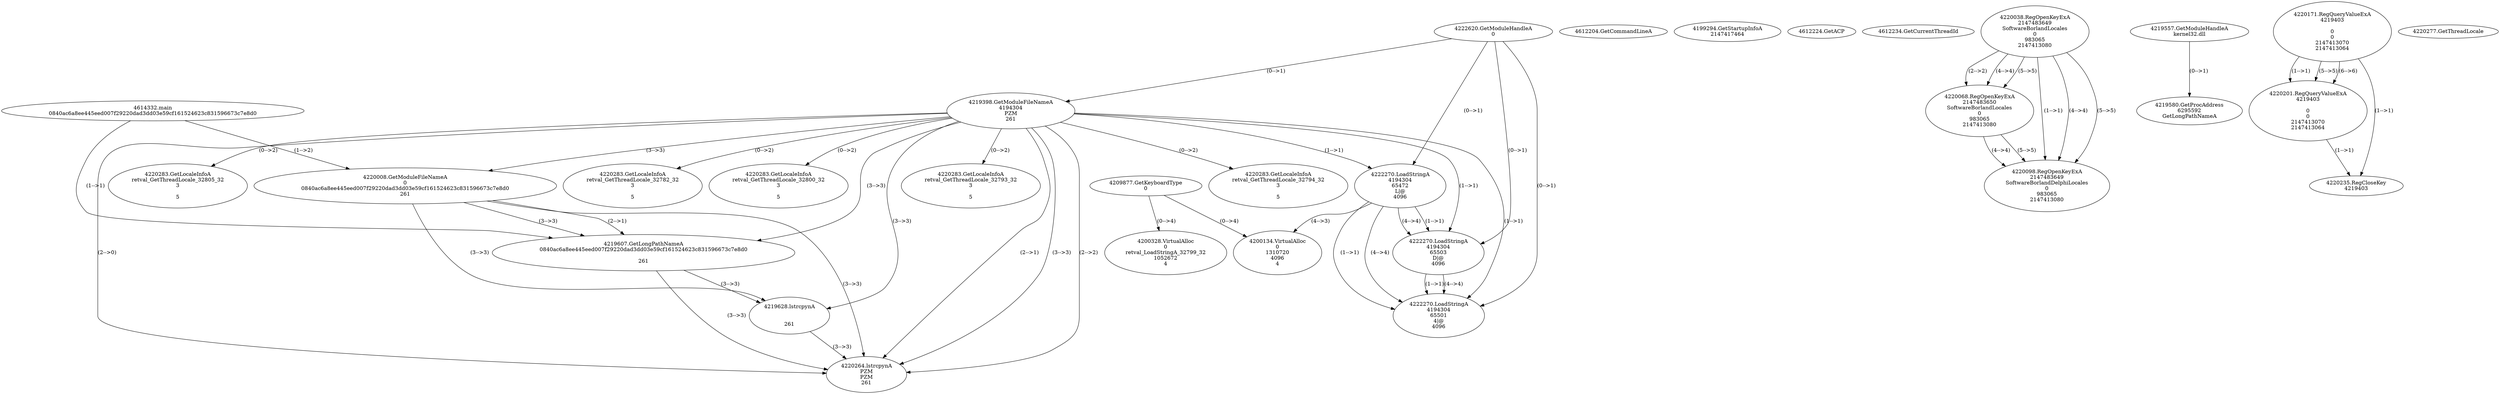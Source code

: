 // Global SCDG with merge call
digraph {
	0 [label="4614332.main
0840ac6a8ee445eed007f29220dad3dd03e59cf161524623c831596673c7e8d0"]
	1 [label="4222620.GetModuleHandleA
0"]
	2 [label="4209877.GetKeyboardType
0"]
	3 [label="4612204.GetCommandLineA
"]
	4 [label="4199294.GetStartupInfoA
2147417464"]
	5 [label="4612224.GetACP
"]
	6 [label="4612234.GetCurrentThreadId
"]
	7 [label="4219398.GetModuleFileNameA
4194304
PZM
261"]
	1 -> 7 [label="(0-->1)"]
	8 [label="4220008.GetModuleFileNameA
0
0840ac6a8ee445eed007f29220dad3dd03e59cf161524623c831596673c7e8d0
261"]
	0 -> 8 [label="(1-->2)"]
	7 -> 8 [label="(3-->3)"]
	9 [label="4220038.RegOpenKeyExA
2147483649
Software\Borland\Locales
0
983065
2147413080"]
	10 [label="4220068.RegOpenKeyExA
2147483650
Software\Borland\Locales
0
983065
2147413080"]
	9 -> 10 [label="(2-->2)"]
	9 -> 10 [label="(4-->4)"]
	9 -> 10 [label="(5-->5)"]
	11 [label="4219557.GetModuleHandleA
kernel32.dll"]
	12 [label="4219580.GetProcAddress
6295592
GetLongPathNameA"]
	11 -> 12 [label="(0-->1)"]
	13 [label="4219607.GetLongPathNameA
0840ac6a8ee445eed007f29220dad3dd03e59cf161524623c831596673c7e8d0

261"]
	0 -> 13 [label="(1-->1)"]
	8 -> 13 [label="(2-->1)"]
	7 -> 13 [label="(3-->3)"]
	8 -> 13 [label="(3-->3)"]
	14 [label="4219628.lstrcpynA


261"]
	7 -> 14 [label="(3-->3)"]
	8 -> 14 [label="(3-->3)"]
	13 -> 14 [label="(3-->3)"]
	15 [label="4220171.RegQueryValueExA
4219403

0
0
2147413070
2147413064"]
	16 [label="4220201.RegQueryValueExA
4219403

0
0
2147413070
2147413064"]
	15 -> 16 [label="(1-->1)"]
	15 -> 16 [label="(5-->5)"]
	15 -> 16 [label="(6-->6)"]
	17 [label="4220235.RegCloseKey
4219403"]
	15 -> 17 [label="(1-->1)"]
	16 -> 17 [label="(1-->1)"]
	18 [label="4220264.lstrcpynA
PZM
PZM
261"]
	7 -> 18 [label="(2-->1)"]
	7 -> 18 [label="(2-->2)"]
	7 -> 18 [label="(3-->3)"]
	8 -> 18 [label="(3-->3)"]
	13 -> 18 [label="(3-->3)"]
	14 -> 18 [label="(3-->3)"]
	7 -> 18 [label="(2-->0)"]
	19 [label="4220277.GetThreadLocale
"]
	20 [label="4220283.GetLocaleInfoA
retval_GetThreadLocale_32794_32
3

5"]
	7 -> 20 [label="(0-->2)"]
	21 [label="4222270.LoadStringA
4194304
65472
L|@
4096"]
	1 -> 21 [label="(0-->1)"]
	7 -> 21 [label="(1-->1)"]
	22 [label="4200134.VirtualAlloc
0
1310720
4096
4"]
	21 -> 22 [label="(4-->3)"]
	2 -> 22 [label="(0-->4)"]
	23 [label="4220098.RegOpenKeyExA
2147483649
Software\Borland\Delphi\Locales
0
983065
2147413080"]
	9 -> 23 [label="(1-->1)"]
	9 -> 23 [label="(4-->4)"]
	10 -> 23 [label="(4-->4)"]
	9 -> 23 [label="(5-->5)"]
	10 -> 23 [label="(5-->5)"]
	24 [label="4220283.GetLocaleInfoA
retval_GetThreadLocale_32805_32
3

5"]
	7 -> 24 [label="(0-->2)"]
	25 [label="4220283.GetLocaleInfoA
retval_GetThreadLocale_32782_32
3

5"]
	7 -> 25 [label="(0-->2)"]
	26 [label="4222270.LoadStringA
4194304
65503
D|@
4096"]
	1 -> 26 [label="(0-->1)"]
	7 -> 26 [label="(1-->1)"]
	21 -> 26 [label="(1-->1)"]
	21 -> 26 [label="(4-->4)"]
	27 [label="4220283.GetLocaleInfoA
retval_GetThreadLocale_32800_32
3

5"]
	7 -> 27 [label="(0-->2)"]
	28 [label="4220283.GetLocaleInfoA
retval_GetThreadLocale_32793_32
3

5"]
	7 -> 28 [label="(0-->2)"]
	29 [label="4200328.VirtualAlloc
0
retval_LoadStringA_32799_32
1052672
4"]
	2 -> 29 [label="(0-->4)"]
	30 [label="4222270.LoadStringA
4194304
65501
4|@
4096"]
	1 -> 30 [label="(0-->1)"]
	7 -> 30 [label="(1-->1)"]
	21 -> 30 [label="(1-->1)"]
	26 -> 30 [label="(1-->1)"]
	21 -> 30 [label="(4-->4)"]
	26 -> 30 [label="(4-->4)"]
}

